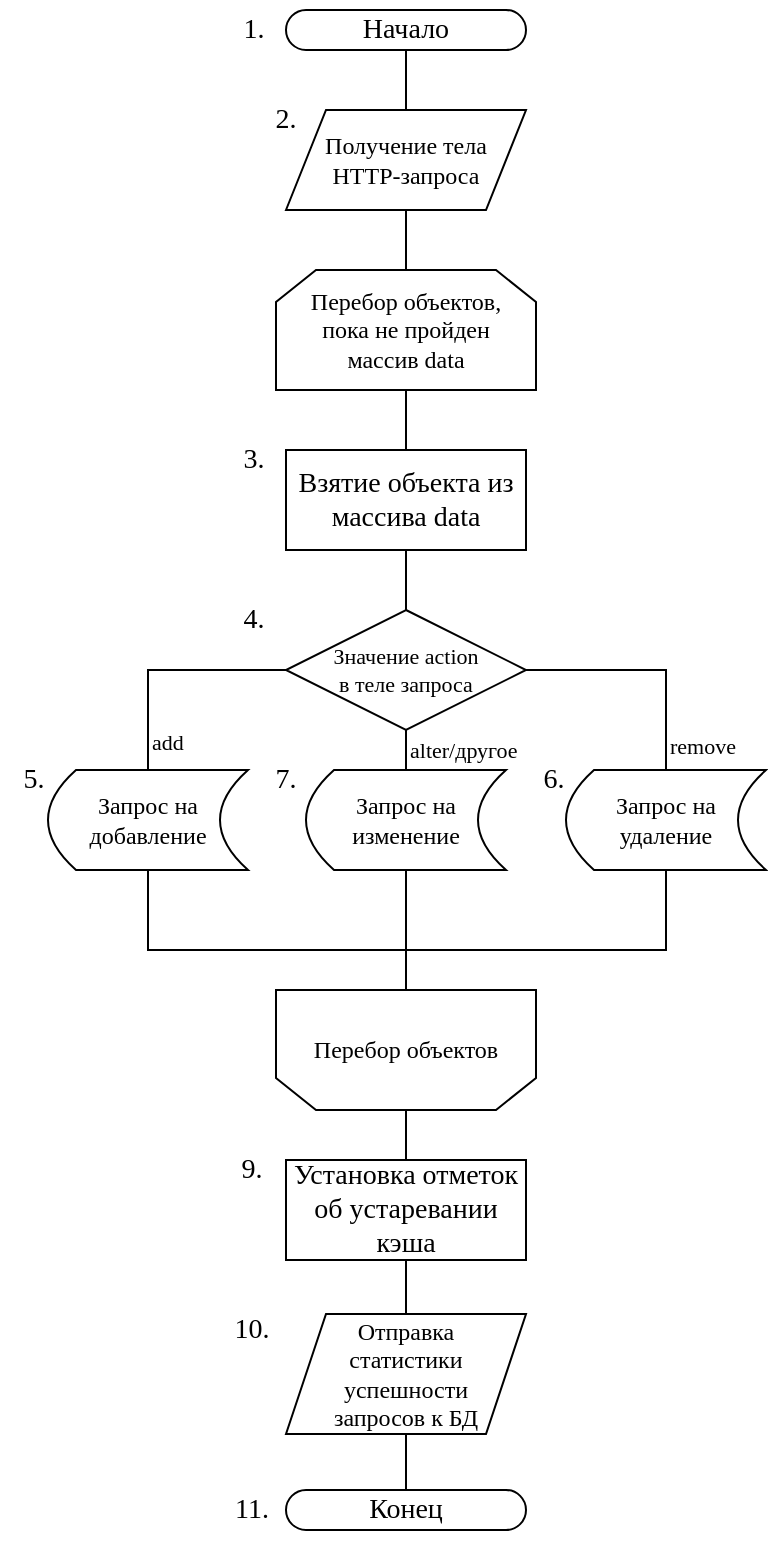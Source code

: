 <mxfile version="19.0.2" type="device"><diagram id="aP-r_U0IFvQrr9ySVBzs" name="Page-1"><mxGraphModel dx="559" dy="517" grid="1" gridSize="10" guides="1" tooltips="1" connect="1" arrows="1" fold="1" page="1" pageScale="1" pageWidth="827" pageHeight="1169" math="0" shadow="0"><root><mxCell id="0"/><mxCell id="1" parent="0"/><mxCell id="C9RxBrxaBl4vxM8tO4Rs-3" style="edgeStyle=orthogonalEdgeStyle;rounded=0;orthogonalLoop=1;jettySize=auto;html=1;exitX=0.5;exitY=1;exitDx=0;exitDy=0;fontFamily=Times New Roman;fontSize=14;endArrow=none;endFill=0;" parent="1" source="C9RxBrxaBl4vxM8tO4Rs-1" target="C9RxBrxaBl4vxM8tO4Rs-2" edge="1"><mxGeometry relative="1" as="geometry"/></mxCell><mxCell id="C9RxBrxaBl4vxM8tO4Rs-1" value="Начало" style="rounded=1;whiteSpace=wrap;html=1;fontSize=14;fontFamily=Times New Roman;arcSize=50;" parent="1" vertex="1"><mxGeometry x="353" y="20" width="120" height="20" as="geometry"/></mxCell><mxCell id="MmFryEEokzJlS3yZ336h-6" style="edgeStyle=orthogonalEdgeStyle;rounded=0;orthogonalLoop=1;jettySize=auto;html=1;exitX=0.5;exitY=1;exitDx=0;exitDy=0;fontFamily=Times New Roman;fontSize=12;endArrow=none;endFill=0;" edge="1" parent="1" source="C9RxBrxaBl4vxM8tO4Rs-2" target="MmFryEEokzJlS3yZ336h-3"><mxGeometry relative="1" as="geometry"/></mxCell><mxCell id="C9RxBrxaBl4vxM8tO4Rs-2" value="&lt;div style=&quot;font-size: 12px;&quot;&gt;Получение тела&lt;br&gt;&lt;/div&gt;&lt;div style=&quot;font-size: 12px;&quot;&gt;HTTP-запроса&lt;br&gt;&lt;/div&gt;" style="shape=parallelogram;perimeter=parallelogramPerimeter;whiteSpace=wrap;html=1;fixedSize=1;fontFamily=Times New Roman;fontSize=12;" parent="1" vertex="1"><mxGeometry x="353" y="70" width="120" height="50" as="geometry"/></mxCell><mxCell id="C9RxBrxaBl4vxM8tO4Rs-28" value="1." style="text;html=1;strokeColor=none;fillColor=none;align=center;verticalAlign=middle;whiteSpace=wrap;rounded=0;fontFamily=Times New Roman;fontSize=14;" parent="1" vertex="1"><mxGeometry x="320" y="15" width="34" height="30" as="geometry"/></mxCell><mxCell id="C9RxBrxaBl4vxM8tO4Rs-29" value="2." style="text;html=1;strokeColor=none;fillColor=none;align=center;verticalAlign=middle;whiteSpace=wrap;rounded=0;fontFamily=Times New Roman;fontSize=14;" parent="1" vertex="1"><mxGeometry x="336" y="60" width="34" height="30" as="geometry"/></mxCell><mxCell id="_RFLTGZGd4qMKp4Uez7D-14" value="3." style="text;html=1;strokeColor=none;fillColor=none;align=center;verticalAlign=middle;whiteSpace=wrap;rounded=0;fontFamily=Times New Roman;fontSize=14;" parent="1" vertex="1"><mxGeometry x="320" y="230" width="34" height="30" as="geometry"/></mxCell><mxCell id="_RFLTGZGd4qMKp4Uez7D-18" value="Конец" style="rounded=1;whiteSpace=wrap;html=1;fontSize=14;fontFamily=Times New Roman;arcSize=50;" parent="1" vertex="1"><mxGeometry x="353" y="760" width="120" height="20" as="geometry"/></mxCell><mxCell id="_RFLTGZGd4qMKp4Uez7D-31" value="9." style="text;html=1;strokeColor=none;fillColor=none;align=center;verticalAlign=middle;whiteSpace=wrap;rounded=0;fontFamily=Times New Roman;fontSize=14;" parent="1" vertex="1"><mxGeometry x="319" y="585" width="34" height="30" as="geometry"/></mxCell><mxCell id="MmFryEEokzJlS3yZ336h-25" style="edgeStyle=orthogonalEdgeStyle;rounded=0;orthogonalLoop=1;jettySize=auto;html=1;exitX=0.5;exitY=1;exitDx=0;exitDy=0;entryX=0.5;entryY=0;entryDx=0;entryDy=0;fontFamily=Times New Roman;fontSize=11;endArrow=none;endFill=0;" edge="1" parent="1" source="MmFryEEokzJlS3yZ336h-2" target="MmFryEEokzJlS3yZ336h-22"><mxGeometry relative="1" as="geometry"><Array as="points"><mxPoint x="284" y="490"/><mxPoint x="413" y="490"/></Array></mxGeometry></mxCell><mxCell id="MmFryEEokzJlS3yZ336h-2" value="&lt;div style=&quot;font-size: 12px;&quot;&gt;Запрос на добавление&lt;br&gt;&lt;/div&gt;" style="shape=dataStorage;whiteSpace=wrap;html=1;fixedSize=1;fontSize=14;fontFamily=Times New Roman;size=14.0;" vertex="1" parent="1"><mxGeometry x="234" y="400" width="100" height="50" as="geometry"/></mxCell><mxCell id="MmFryEEokzJlS3yZ336h-7" style="edgeStyle=orthogonalEdgeStyle;rounded=0;orthogonalLoop=1;jettySize=auto;html=1;exitX=0.5;exitY=1;exitDx=0;exitDy=0;fontFamily=Times New Roman;fontSize=12;endArrow=none;endFill=0;" edge="1" parent="1" source="MmFryEEokzJlS3yZ336h-3" target="MmFryEEokzJlS3yZ336h-5"><mxGeometry relative="1" as="geometry"/></mxCell><mxCell id="MmFryEEokzJlS3yZ336h-3" value="&lt;div&gt;Перебор объектов,&lt;/div&gt;&lt;div&gt;пока не пройден&lt;/div&gt;&lt;div&gt;массив data&lt;br&gt;&lt;/div&gt;" style="shape=loopLimit;whiteSpace=wrap;html=1;fontSize=12;fontFamily=Times New Roman;size=20;" vertex="1" parent="1"><mxGeometry x="348" y="150" width="130" height="60" as="geometry"/></mxCell><mxCell id="MmFryEEokzJlS3yZ336h-11" style="edgeStyle=orthogonalEdgeStyle;rounded=0;orthogonalLoop=1;jettySize=auto;html=1;exitX=0.5;exitY=1;exitDx=0;exitDy=0;fontFamily=Times New Roman;fontSize=12;endArrow=none;endFill=0;" edge="1" parent="1" source="MmFryEEokzJlS3yZ336h-5" target="MmFryEEokzJlS3yZ336h-10"><mxGeometry relative="1" as="geometry"/></mxCell><mxCell id="MmFryEEokzJlS3yZ336h-5" value="Взятие объекта из массива data" style="rounded=0;whiteSpace=wrap;html=1;fontFamily=Times New Roman;fontSize=14;" vertex="1" parent="1"><mxGeometry x="353" y="240" width="120" height="50" as="geometry"/></mxCell><mxCell id="MmFryEEokzJlS3yZ336h-18" style="edgeStyle=orthogonalEdgeStyle;rounded=0;orthogonalLoop=1;jettySize=auto;html=1;exitX=1;exitY=0.5;exitDx=0;exitDy=0;fontFamily=Times New Roman;fontSize=11;endArrow=none;endFill=0;" edge="1" parent="1" source="MmFryEEokzJlS3yZ336h-10" target="MmFryEEokzJlS3yZ336h-15"><mxGeometry relative="1" as="geometry"/></mxCell><mxCell id="MmFryEEokzJlS3yZ336h-28" value="remove" style="edgeLabel;html=1;align=left;verticalAlign=middle;resizable=0;points=[];fontSize=11;fontFamily=Times New Roman;" vertex="1" connectable="0" parent="MmFryEEokzJlS3yZ336h-18"><mxGeometry x="0.757" y="1" relative="1" as="geometry"><mxPoint x="-1" y="2" as="offset"/></mxGeometry></mxCell><mxCell id="MmFryEEokzJlS3yZ336h-19" style="edgeStyle=orthogonalEdgeStyle;rounded=0;orthogonalLoop=1;jettySize=auto;html=1;exitX=0;exitY=0.5;exitDx=0;exitDy=0;entryX=0.5;entryY=0;entryDx=0;entryDy=0;fontFamily=Times New Roman;fontSize=11;endArrow=none;endFill=0;" edge="1" parent="1" source="MmFryEEokzJlS3yZ336h-10" target="MmFryEEokzJlS3yZ336h-2"><mxGeometry relative="1" as="geometry"/></mxCell><mxCell id="MmFryEEokzJlS3yZ336h-27" value="add" style="edgeLabel;html=1;align=left;verticalAlign=middle;resizable=0;points=[];fontSize=11;fontFamily=Times New Roman;" vertex="1" connectable="0" parent="MmFryEEokzJlS3yZ336h-19"><mxGeometry x="0.576" y="-1" relative="1" as="geometry"><mxPoint x="1" y="11" as="offset"/></mxGeometry></mxCell><mxCell id="MmFryEEokzJlS3yZ336h-21" value="alter/другое" style="edgeStyle=orthogonalEdgeStyle;rounded=0;orthogonalLoop=1;jettySize=auto;html=1;exitX=0.5;exitY=1;exitDx=0;exitDy=0;entryX=0.5;entryY=0;entryDx=0;entryDy=0;fontFamily=Times New Roman;fontSize=11;endArrow=none;endFill=0;align=left;verticalAlign=middle;" edge="1" parent="1" source="MmFryEEokzJlS3yZ336h-10" target="MmFryEEokzJlS3yZ336h-20"><mxGeometry relative="1" as="geometry"/></mxCell><mxCell id="MmFryEEokzJlS3yZ336h-10" value="&lt;div style=&quot;font-size: 11px;&quot;&gt;Значение action&lt;/div&gt;&lt;div style=&quot;font-size: 11px;&quot;&gt;в теле запроса&lt;br style=&quot;font-size: 11px;&quot;&gt;&lt;/div&gt;" style="rhombus;whiteSpace=wrap;html=1;fontFamily=Times New Roman;fontSize=11;" vertex="1" parent="1"><mxGeometry x="353" y="320" width="120" height="60" as="geometry"/></mxCell><mxCell id="MmFryEEokzJlS3yZ336h-24" style="edgeStyle=orthogonalEdgeStyle;rounded=0;orthogonalLoop=1;jettySize=auto;html=1;exitX=0.5;exitY=1;exitDx=0;exitDy=0;entryX=0.5;entryY=0;entryDx=0;entryDy=0;fontFamily=Times New Roman;fontSize=11;endArrow=none;endFill=0;" edge="1" parent="1" source="MmFryEEokzJlS3yZ336h-15" target="MmFryEEokzJlS3yZ336h-22"><mxGeometry relative="1" as="geometry"><Array as="points"><mxPoint x="543" y="490"/><mxPoint x="413" y="490"/></Array></mxGeometry></mxCell><mxCell id="MmFryEEokzJlS3yZ336h-15" value="&lt;div style=&quot;font-size: 12px;&quot;&gt;Запрос на удаление&lt;br&gt;&lt;/div&gt;" style="shape=dataStorage;whiteSpace=wrap;html=1;fixedSize=1;fontSize=14;fontFamily=Times New Roman;size=14.0;" vertex="1" parent="1"><mxGeometry x="493" y="400" width="100" height="50" as="geometry"/></mxCell><mxCell id="MmFryEEokzJlS3yZ336h-23" style="edgeStyle=orthogonalEdgeStyle;rounded=0;orthogonalLoop=1;jettySize=auto;html=1;exitX=0.5;exitY=1;exitDx=0;exitDy=0;entryX=0.5;entryY=0;entryDx=0;entryDy=0;fontFamily=Times New Roman;fontSize=11;endArrow=none;endFill=0;" edge="1" parent="1" source="MmFryEEokzJlS3yZ336h-20" target="MmFryEEokzJlS3yZ336h-22"><mxGeometry relative="1" as="geometry"/></mxCell><mxCell id="MmFryEEokzJlS3yZ336h-20" value="&lt;div style=&quot;font-size: 12px;&quot;&gt;Запрос на изменение&lt;br&gt;&lt;/div&gt;" style="shape=dataStorage;whiteSpace=wrap;html=1;fixedSize=1;fontSize=14;fontFamily=Times New Roman;size=14.0;" vertex="1" parent="1"><mxGeometry x="363" y="400" width="100" height="50" as="geometry"/></mxCell><mxCell id="MmFryEEokzJlS3yZ336h-34" style="edgeStyle=orthogonalEdgeStyle;rounded=0;orthogonalLoop=1;jettySize=auto;html=1;exitX=0.5;exitY=1;exitDx=0;exitDy=0;fontFamily=Times New Roman;fontSize=11;endArrow=none;endFill=0;" edge="1" parent="1" source="MmFryEEokzJlS3yZ336h-22" target="MmFryEEokzJlS3yZ336h-33"><mxGeometry relative="1" as="geometry"/></mxCell><mxCell id="MmFryEEokzJlS3yZ336h-22" value="&lt;div&gt;Перебор объектов&lt;/div&gt;" style="shape=loopLimit;whiteSpace=wrap;html=1;fontSize=12;fontFamily=Times New Roman;size=20;flipV=1;" vertex="1" parent="1"><mxGeometry x="348" y="510" width="130" height="60" as="geometry"/></mxCell><mxCell id="MmFryEEokzJlS3yZ336h-29" value="4." style="text;html=1;strokeColor=none;fillColor=none;align=center;verticalAlign=middle;whiteSpace=wrap;rounded=0;fontFamily=Times New Roman;fontSize=14;" vertex="1" parent="1"><mxGeometry x="320" y="310" width="34" height="30" as="geometry"/></mxCell><mxCell id="MmFryEEokzJlS3yZ336h-30" value="5." style="text;html=1;strokeColor=none;fillColor=none;align=center;verticalAlign=middle;whiteSpace=wrap;rounded=0;fontFamily=Times New Roman;fontSize=14;" vertex="1" parent="1"><mxGeometry x="210" y="390" width="34" height="30" as="geometry"/></mxCell><mxCell id="MmFryEEokzJlS3yZ336h-31" value="6." style="text;html=1;strokeColor=none;fillColor=none;align=center;verticalAlign=middle;whiteSpace=wrap;rounded=0;fontFamily=Times New Roman;fontSize=14;" vertex="1" parent="1"><mxGeometry x="470" y="390" width="34" height="30" as="geometry"/></mxCell><mxCell id="MmFryEEokzJlS3yZ336h-32" value="7." style="text;html=1;strokeColor=none;fillColor=none;align=center;verticalAlign=middle;whiteSpace=wrap;rounded=0;fontFamily=Times New Roman;fontSize=14;" vertex="1" parent="1"><mxGeometry x="336" y="390" width="34" height="30" as="geometry"/></mxCell><mxCell id="MmFryEEokzJlS3yZ336h-33" value="Установка отметок об устаревании кэша" style="rounded=0;whiteSpace=wrap;html=1;fontFamily=Times New Roman;fontSize=14;" vertex="1" parent="1"><mxGeometry x="353" y="595" width="120" height="50" as="geometry"/></mxCell><mxCell id="MmFryEEokzJlS3yZ336h-39" style="edgeStyle=orthogonalEdgeStyle;rounded=0;orthogonalLoop=1;jettySize=auto;html=1;exitX=0.5;exitY=1;exitDx=0;exitDy=0;entryX=0.5;entryY=0;entryDx=0;entryDy=0;fontFamily=Times New Roman;fontSize=11;endArrow=none;endFill=0;" edge="1" parent="1" source="MmFryEEokzJlS3yZ336h-38" target="_RFLTGZGd4qMKp4Uez7D-18"><mxGeometry relative="1" as="geometry"/></mxCell><mxCell id="MmFryEEokzJlS3yZ336h-40" style="edgeStyle=orthogonalEdgeStyle;rounded=0;orthogonalLoop=1;jettySize=auto;html=1;exitX=0.5;exitY=0;exitDx=0;exitDy=0;entryX=0.5;entryY=1;entryDx=0;entryDy=0;fontFamily=Times New Roman;fontSize=11;endArrow=none;endFill=0;" edge="1" parent="1" source="MmFryEEokzJlS3yZ336h-38" target="MmFryEEokzJlS3yZ336h-33"><mxGeometry relative="1" as="geometry"/></mxCell><mxCell id="MmFryEEokzJlS3yZ336h-38" value="&lt;div style=&quot;font-size: 12px;&quot;&gt;Отправка&lt;/div&gt;&lt;div style=&quot;font-size: 12px;&quot;&gt;статистики&lt;/div&gt;&lt;div style=&quot;font-size: 12px;&quot;&gt;успешности&lt;/div&gt;&lt;div style=&quot;font-size: 12px;&quot;&gt;запросов к БД&lt;/div&gt;" style="shape=parallelogram;perimeter=parallelogramPerimeter;whiteSpace=wrap;html=1;fixedSize=1;fontFamily=Times New Roman;fontSize=12;" vertex="1" parent="1"><mxGeometry x="353" y="672" width="120" height="60" as="geometry"/></mxCell><mxCell id="MmFryEEokzJlS3yZ336h-41" value="10." style="text;html=1;strokeColor=none;fillColor=none;align=center;verticalAlign=middle;whiteSpace=wrap;rounded=0;fontFamily=Times New Roman;fontSize=14;" vertex="1" parent="1"><mxGeometry x="319" y="665" width="34" height="30" as="geometry"/></mxCell><mxCell id="MmFryEEokzJlS3yZ336h-42" value="11." style="text;html=1;strokeColor=none;fillColor=none;align=center;verticalAlign=middle;whiteSpace=wrap;rounded=0;fontFamily=Times New Roman;fontSize=14;" vertex="1" parent="1"><mxGeometry x="319" y="755" width="34" height="30" as="geometry"/></mxCell></root></mxGraphModel></diagram></mxfile>